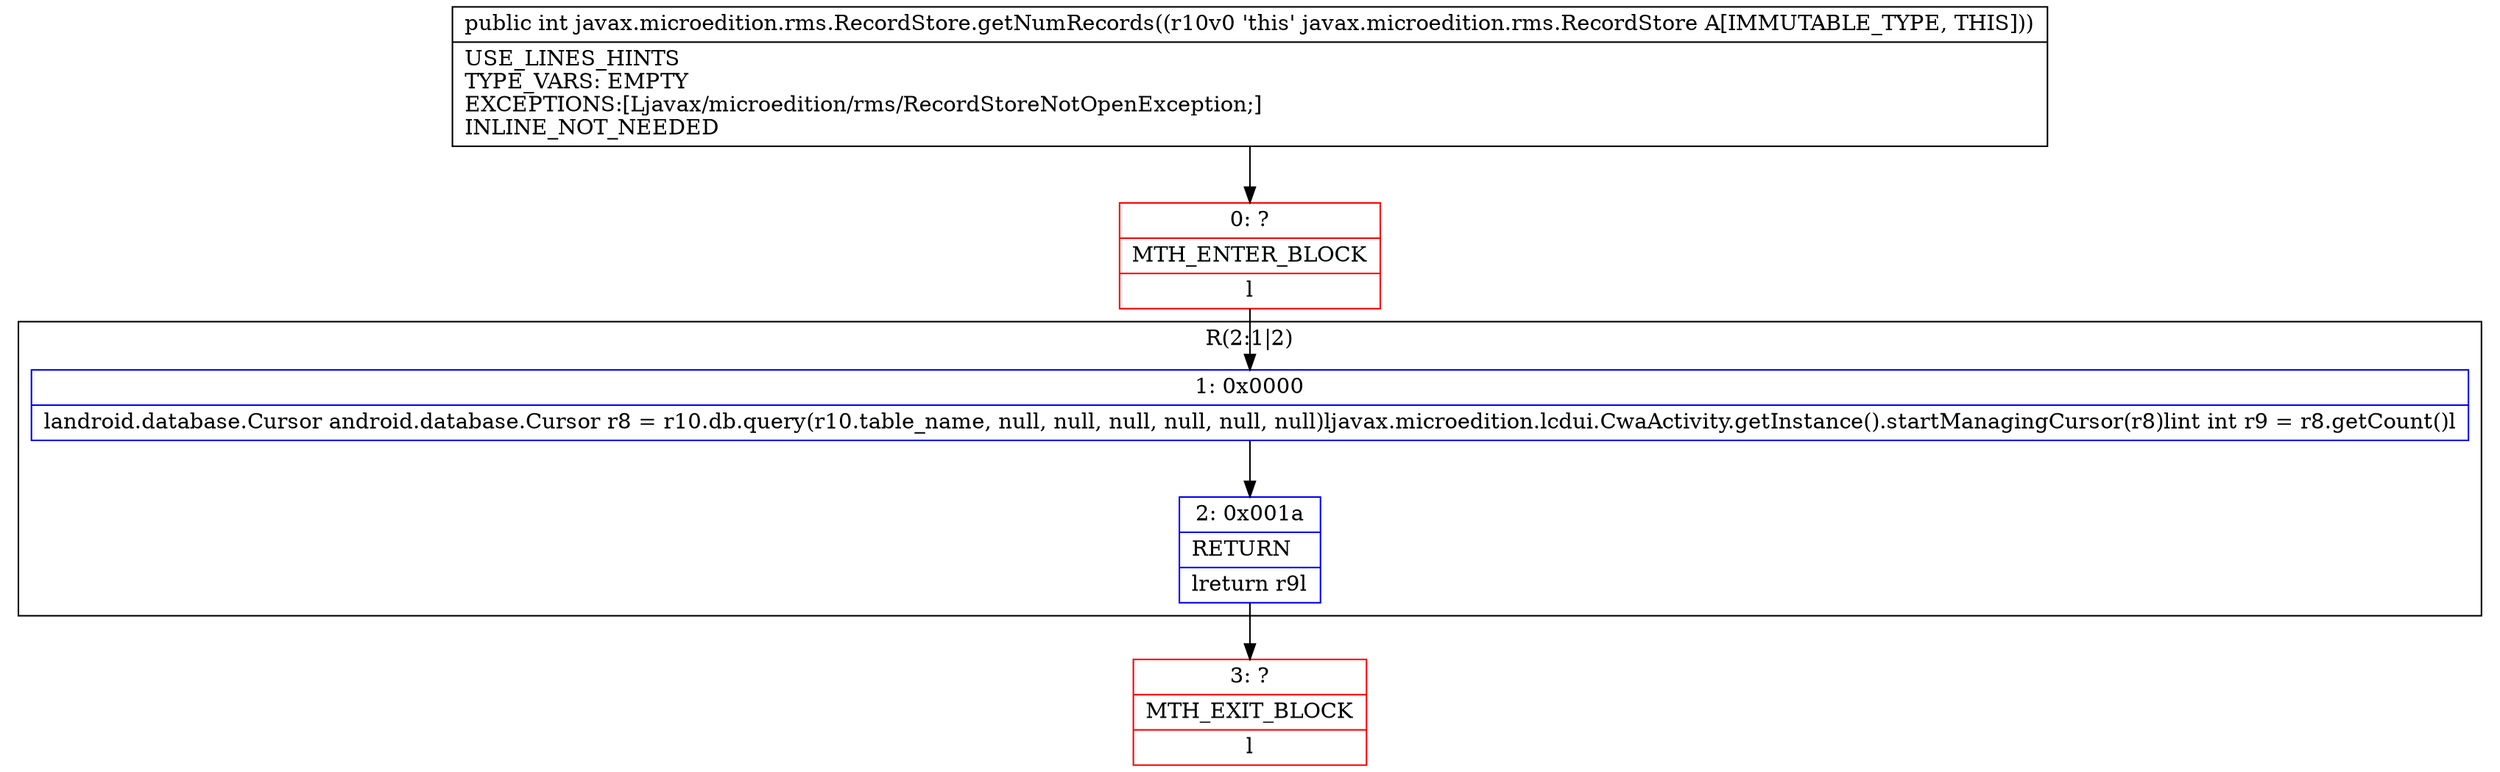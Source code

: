 digraph "CFG forjavax.microedition.rms.RecordStore.getNumRecords()I" {
subgraph cluster_Region_1538309455 {
label = "R(2:1|2)";
node [shape=record,color=blue];
Node_1 [shape=record,label="{1\:\ 0x0000|landroid.database.Cursor android.database.Cursor r8 = r10.db.query(r10.table_name, null, null, null, null, null, null)ljavax.microedition.lcdui.CwaActivity.getInstance().startManagingCursor(r8)lint int r9 = r8.getCount()l}"];
Node_2 [shape=record,label="{2\:\ 0x001a|RETURN\l|lreturn r9l}"];
}
Node_0 [shape=record,color=red,label="{0\:\ ?|MTH_ENTER_BLOCK\l|l}"];
Node_3 [shape=record,color=red,label="{3\:\ ?|MTH_EXIT_BLOCK\l|l}"];
MethodNode[shape=record,label="{public int javax.microedition.rms.RecordStore.getNumRecords((r10v0 'this' javax.microedition.rms.RecordStore A[IMMUTABLE_TYPE, THIS]))  | USE_LINES_HINTS\lTYPE_VARS: EMPTY\lEXCEPTIONS:[Ljavax\/microedition\/rms\/RecordStoreNotOpenException;]\lINLINE_NOT_NEEDED\l}"];
MethodNode -> Node_0;
Node_1 -> Node_2;
Node_2 -> Node_3;
Node_0 -> Node_1;
}

